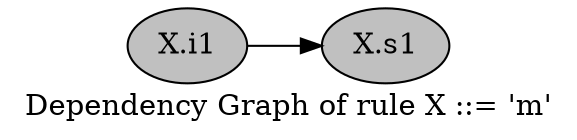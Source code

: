 digraph G {
graph [
label="Dependency Graph of rule X ::= 'm'", rankdir="LR", ratio="compress"];
node [
color="black", fillcolor="gray", shape="ellipse", style="filled"];
0[label="X.s1"];
1[label="X.i1"];
1->0 ;
}
